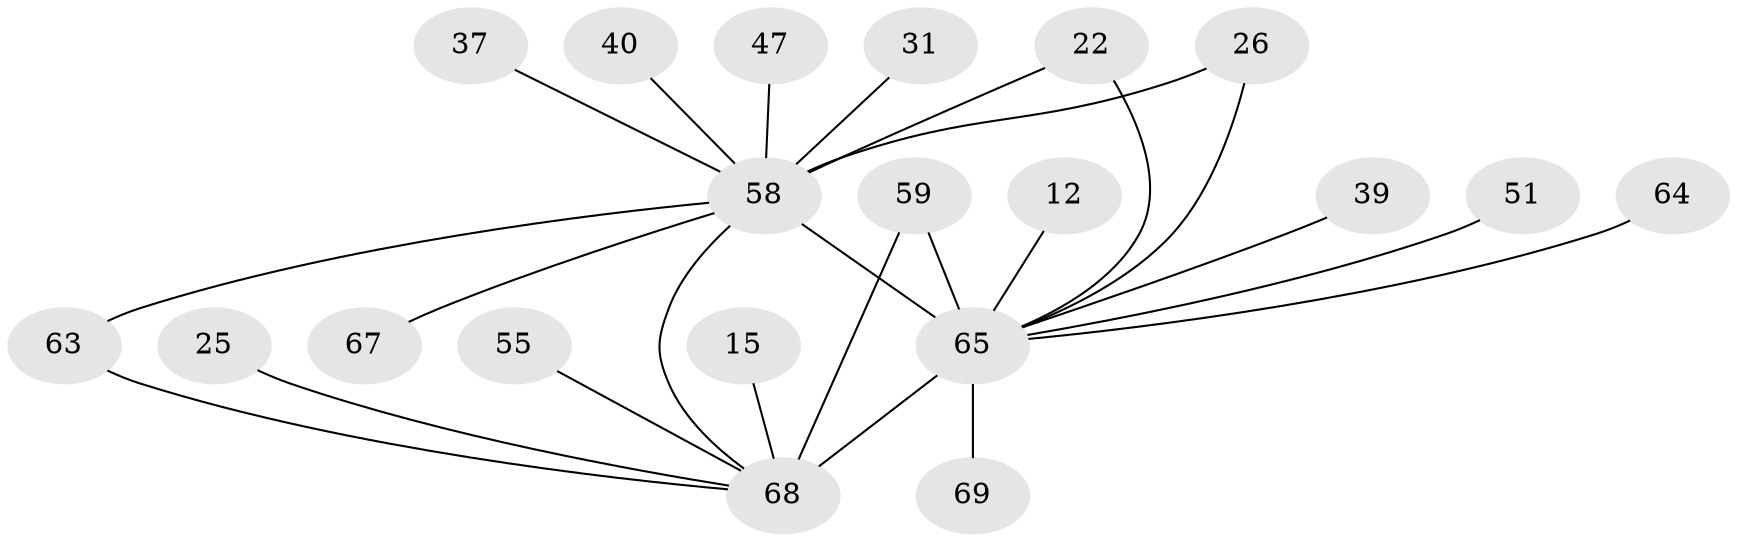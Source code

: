 // original degree distribution, {16: 0.043478260869565216, 17: 0.014492753623188406, 15: 0.028985507246376812, 12: 0.014492753623188406, 18: 0.014492753623188406, 19: 0.014492753623188406, 20: 0.014492753623188406, 4: 0.057971014492753624, 2: 0.6086956521739131, 5: 0.014492753623188406, 3: 0.11594202898550725, 8: 0.014492753623188406, 7: 0.014492753623188406, 9: 0.028985507246376812}
// Generated by graph-tools (version 1.1) at 2025/49/03/04/25 21:49:52]
// undirected, 20 vertices, 24 edges
graph export_dot {
graph [start="1"]
  node [color=gray90,style=filled];
  12;
  15;
  22;
  25;
  26;
  31;
  37;
  39;
  40;
  47;
  51;
  55;
  58 [super="+19+57"];
  59;
  63;
  64;
  65 [super="+53+45+50+48+56+36+2+29+5+62"];
  67;
  68 [super="+49+61+66+23+46+52"];
  69;
  12 -- 65 [weight=2];
  15 -- 68;
  22 -- 65;
  22 -- 58;
  25 -- 68 [weight=2];
  26 -- 65;
  26 -- 58;
  31 -- 58 [weight=2];
  37 -- 58 [weight=2];
  39 -- 65 [weight=2];
  40 -- 58 [weight=2];
  47 -- 58 [weight=2];
  51 -- 65 [weight=2];
  55 -- 68;
  58 -- 65 [weight=29];
  58 -- 67 [weight=2];
  58 -- 68 [weight=17];
  58 -- 63;
  59 -- 68;
  59 -- 65;
  63 -- 68;
  64 -- 65;
  65 -- 69;
  65 -- 68 [weight=21];
}
